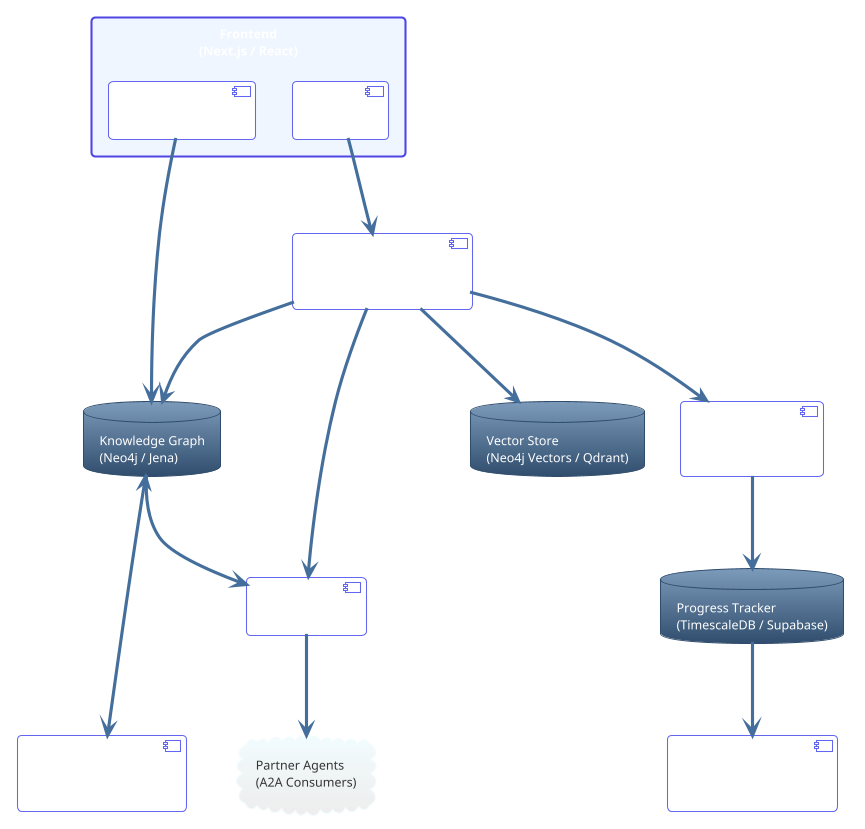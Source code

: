 @startuml PJES_Architecture
!theme spacelab

skinparam rectangle {
  BackgroundColor #EFF6FF
  BorderColor #4F46E5
  BorderThickness 2
}
skinparam component {
  BackgroundColor #FFFFFF
  BorderColor #6366F1
}

rectangle "Frontend\n(Next.js / React)" as FE {
  component "Chat UI" as FE_CHAT
  component "GraphQL Profile" as FE_GQL
}

component "Chat Agent API\n(FastAPI + LangChain)" as CHAT
component "Personal Brand\nEngine" as BRAND
database "Knowledge Graph\n(Neo4j / Jena)" as KG
component "Ontology & Schema\n(RDF / SHACL)" as ONT
component "MCP Server" as MCP
database "Vector Store\n(Neo4j Vectors / Qdrant)" as VS
cloud "Partner Agents\n(A2A Consumers)" as AGENTS
database "Progress Tracker\n(TimescaleDB / Supabase)" as TRACK
component "Dashboards\n(Grafana / Superset)" as DASH

FE_CHAT --> CHAT : WebSocket
FE_GQL --> KG : read‑only queries
CHAT --> KG : RAG look‑ups
CHAT --> VS : Embedding search
CHAT --> BRAND : Tone / Promotion
KG <---> ONT : RDF mapping
KG --> MCP : Publish model cards
CHAT --> MCP : Serve KG snippets
MCP --> AGENTS : OAuth2 / REST
BRAND --> TRACK : KPIs & events
TRACK --> DASH : Visualization
@enduml
